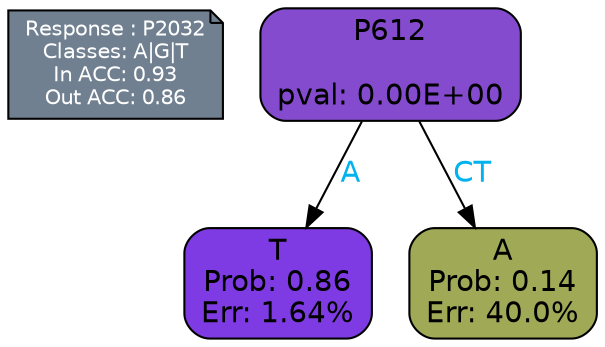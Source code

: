 digraph Tree {
node [shape=box, style="filled, rounded", color="black", fontname=helvetica] ;
graph [ranksep=equally, splines=polylines, bgcolor=transparent, dpi=600] ;
edge [fontname=helvetica] ;
LEGEND [label="Response : P2032
Classes: A|G|T
In ACC: 0.93
Out ACC: 0.86
",shape=note,align=left,style=filled,fillcolor="slategray",fontcolor="white",fontsize=10];1 [label="P612

pval: 0.00E+00", fillcolor="#844bcf"] ;
2 [label="T
Prob: 0.86
Err: 1.64%", fillcolor="#7f3be3"] ;
3 [label="A
Prob: 0.14
Err: 40.0%", fillcolor="#a0a955"] ;
1 -> 2 [label="A",fontcolor=deepskyblue2] ;
1 -> 3 [label="CT",fontcolor=deepskyblue2] ;
{rank = same; 2;3;}{rank = same; LEGEND;1;}}